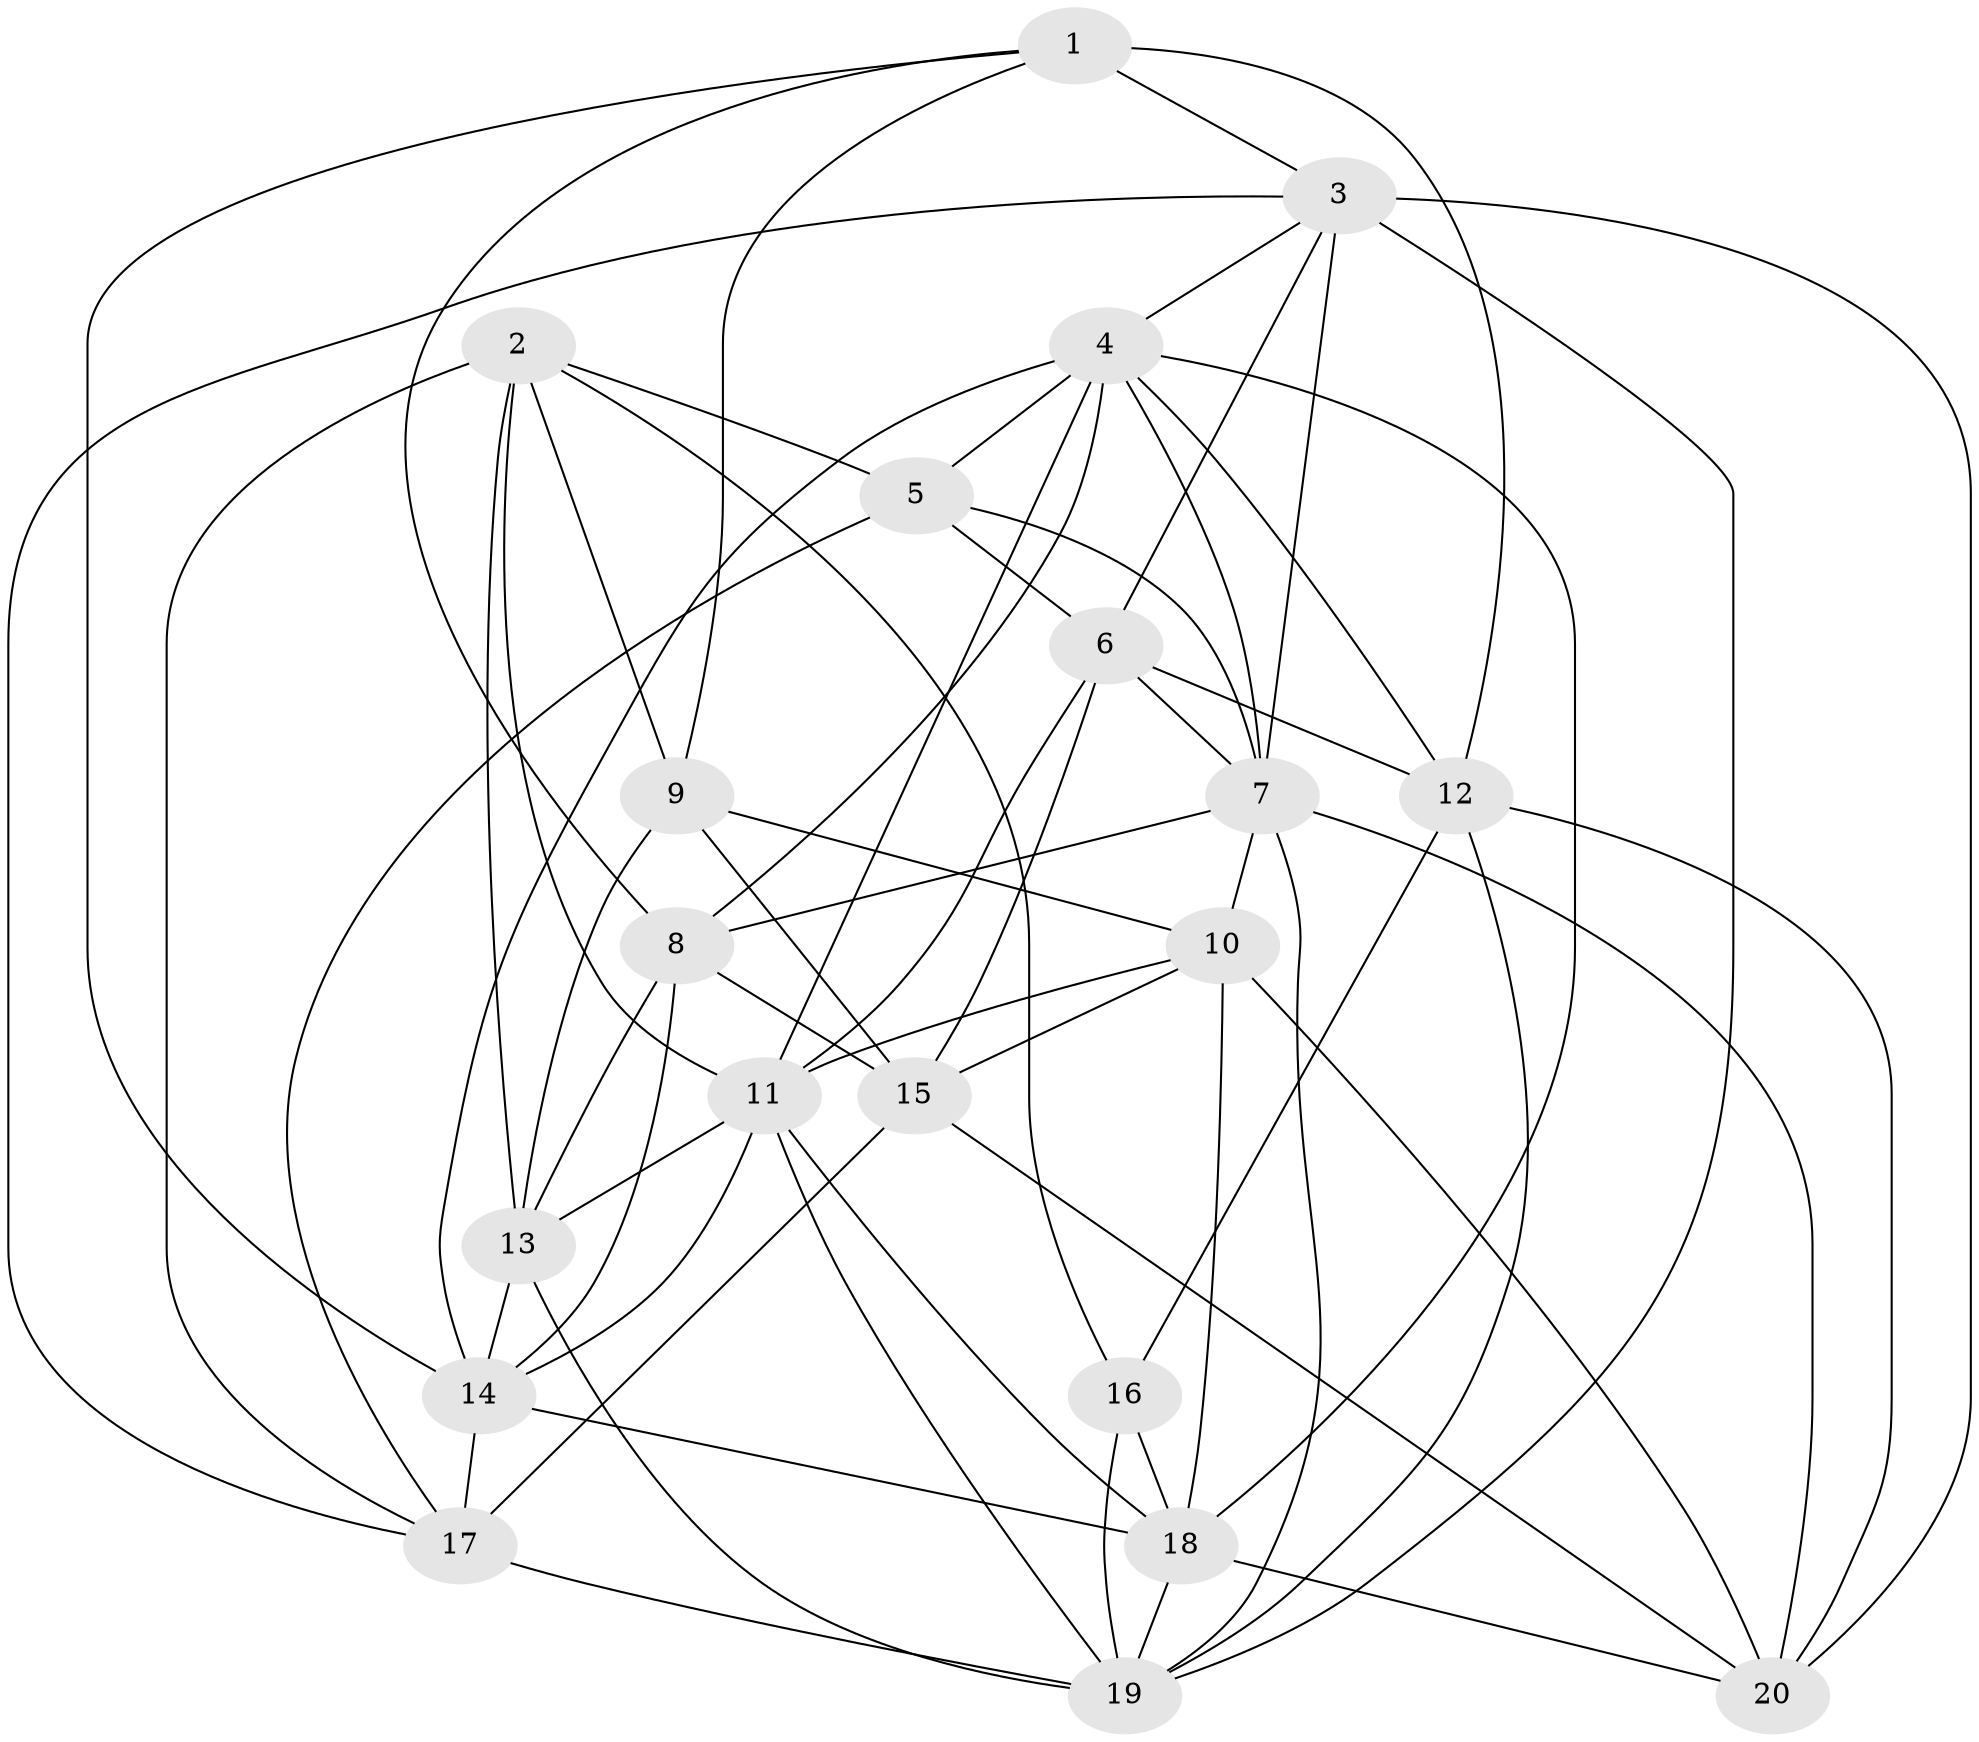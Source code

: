 // original degree distribution, {4: 1.0}
// Generated by graph-tools (version 1.1) at 2025/38/03/04/25 23:38:11]
// undirected, 20 vertices, 63 edges
graph export_dot {
  node [color=gray90,style=filled];
  1;
  2;
  3;
  4;
  5;
  6;
  7;
  8;
  9;
  10;
  11;
  12;
  13;
  14;
  15;
  16;
  17;
  18;
  19;
  20;
  1 -- 3 [weight=2.0];
  1 -- 8 [weight=1.0];
  1 -- 9 [weight=1.0];
  1 -- 12 [weight=1.0];
  1 -- 14 [weight=1.0];
  2 -- 5 [weight=1.0];
  2 -- 9 [weight=2.0];
  2 -- 11 [weight=1.0];
  2 -- 13 [weight=1.0];
  2 -- 16 [weight=1.0];
  2 -- 17 [weight=2.0];
  3 -- 4 [weight=1.0];
  3 -- 6 [weight=1.0];
  3 -- 7 [weight=2.0];
  3 -- 17 [weight=1.0];
  3 -- 19 [weight=2.0];
  3 -- 20 [weight=1.0];
  4 -- 5 [weight=1.0];
  4 -- 7 [weight=1.0];
  4 -- 8 [weight=1.0];
  4 -- 11 [weight=1.0];
  4 -- 12 [weight=1.0];
  4 -- 14 [weight=1.0];
  4 -- 18 [weight=1.0];
  5 -- 6 [weight=2.0];
  5 -- 7 [weight=1.0];
  5 -- 17 [weight=1.0];
  6 -- 7 [weight=2.0];
  6 -- 11 [weight=1.0];
  6 -- 12 [weight=3.0];
  6 -- 15 [weight=1.0];
  7 -- 8 [weight=1.0];
  7 -- 10 [weight=1.0];
  7 -- 19 [weight=1.0];
  7 -- 20 [weight=1.0];
  8 -- 13 [weight=1.0];
  8 -- 14 [weight=1.0];
  8 -- 15 [weight=1.0];
  9 -- 10 [weight=2.0];
  9 -- 13 [weight=2.0];
  9 -- 15 [weight=1.0];
  10 -- 11 [weight=1.0];
  10 -- 15 [weight=3.0];
  10 -- 18 [weight=2.0];
  10 -- 20 [weight=1.0];
  11 -- 13 [weight=1.0];
  11 -- 14 [weight=1.0];
  11 -- 18 [weight=1.0];
  11 -- 19 [weight=1.0];
  12 -- 16 [weight=1.0];
  12 -- 19 [weight=1.0];
  12 -- 20 [weight=1.0];
  13 -- 14 [weight=1.0];
  13 -- 19 [weight=2.0];
  14 -- 17 [weight=2.0];
  14 -- 18 [weight=1.0];
  15 -- 17 [weight=1.0];
  15 -- 20 [weight=1.0];
  16 -- 18 [weight=3.0];
  16 -- 19 [weight=1.0];
  17 -- 19 [weight=1.0];
  18 -- 19 [weight=1.0];
  18 -- 20 [weight=1.0];
}
